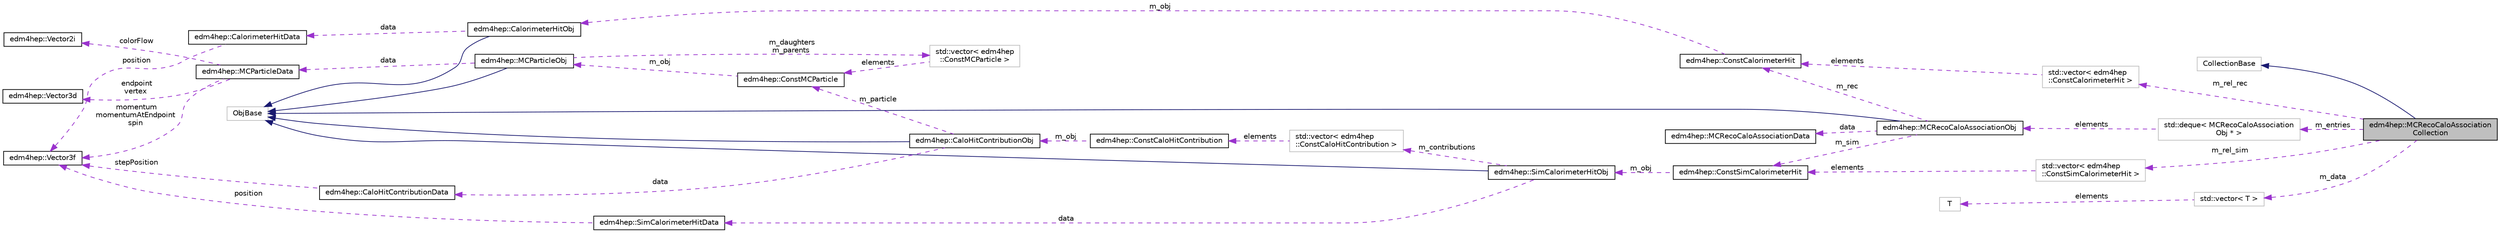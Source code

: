 digraph "edm4hep::MCRecoCaloAssociationCollection"
{
 // LATEX_PDF_SIZE
  edge [fontname="Helvetica",fontsize="10",labelfontname="Helvetica",labelfontsize="10"];
  node [fontname="Helvetica",fontsize="10",shape=record];
  rankdir="LR";
  Node1 [label="edm4hep::MCRecoCaloAssociation\lCollection",height=0.2,width=0.4,color="black", fillcolor="grey75", style="filled", fontcolor="black",tooltip="A Collection is identified by an ID."];
  Node2 -> Node1 [dir="back",color="midnightblue",fontsize="10",style="solid",fontname="Helvetica"];
  Node2 [label="CollectionBase",height=0.2,width=0.4,color="grey75", fillcolor="white", style="filled",tooltip=" "];
  Node3 -> Node1 [dir="back",color="darkorchid3",fontsize="10",style="dashed",label=" m_rel_sim" ,fontname="Helvetica"];
  Node3 [label="std::vector\< edm4hep\l::ConstSimCalorimeterHit \>",height=0.2,width=0.4,color="grey75", fillcolor="white", style="filled",tooltip=" "];
  Node4 -> Node3 [dir="back",color="darkorchid3",fontsize="10",style="dashed",label=" elements" ,fontname="Helvetica"];
  Node4 [label="edm4hep::ConstSimCalorimeterHit",height=0.2,width=0.4,color="black", fillcolor="white", style="filled",URL="$classedm4hep_1_1_const_sim_calorimeter_hit.html",tooltip="Simulated calorimeter hit."];
  Node5 -> Node4 [dir="back",color="darkorchid3",fontsize="10",style="dashed",label=" m_obj" ,fontname="Helvetica"];
  Node5 [label="edm4hep::SimCalorimeterHitObj",height=0.2,width=0.4,color="black", fillcolor="white", style="filled",URL="$classedm4hep_1_1_sim_calorimeter_hit_obj.html",tooltip=" "];
  Node6 -> Node5 [dir="back",color="midnightblue",fontsize="10",style="solid",fontname="Helvetica"];
  Node6 [label="ObjBase",height=0.2,width=0.4,color="grey75", fillcolor="white", style="filled",tooltip=" "];
  Node7 -> Node5 [dir="back",color="darkorchid3",fontsize="10",style="dashed",label=" m_contributions" ,fontname="Helvetica"];
  Node7 [label="std::vector\< edm4hep\l::ConstCaloHitContribution \>",height=0.2,width=0.4,color="grey75", fillcolor="white", style="filled",tooltip=" "];
  Node8 -> Node7 [dir="back",color="darkorchid3",fontsize="10",style="dashed",label=" elements" ,fontname="Helvetica"];
  Node8 [label="edm4hep::ConstCaloHitContribution",height=0.2,width=0.4,color="black", fillcolor="white", style="filled",URL="$classedm4hep_1_1_const_calo_hit_contribution.html",tooltip="Monte Carlo contribution to SimCalorimeterHit."];
  Node9 -> Node8 [dir="back",color="darkorchid3",fontsize="10",style="dashed",label=" m_obj" ,fontname="Helvetica"];
  Node9 [label="edm4hep::CaloHitContributionObj",height=0.2,width=0.4,color="black", fillcolor="white", style="filled",URL="$classedm4hep_1_1_calo_hit_contribution_obj.html",tooltip=" "];
  Node6 -> Node9 [dir="back",color="midnightblue",fontsize="10",style="solid",fontname="Helvetica"];
  Node10 -> Node9 [dir="back",color="darkorchid3",fontsize="10",style="dashed",label=" m_particle" ,fontname="Helvetica"];
  Node10 [label="edm4hep::ConstMCParticle",height=0.2,width=0.4,color="black", fillcolor="white", style="filled",URL="$classedm4hep_1_1_const_m_c_particle.html",tooltip="The Monte Carlo particle - based on the lcio::MCParticle."];
  Node11 -> Node10 [dir="back",color="darkorchid3",fontsize="10",style="dashed",label=" m_obj" ,fontname="Helvetica"];
  Node11 [label="edm4hep::MCParticleObj",height=0.2,width=0.4,color="black", fillcolor="white", style="filled",URL="$classedm4hep_1_1_m_c_particle_obj.html",tooltip=" "];
  Node6 -> Node11 [dir="back",color="midnightblue",fontsize="10",style="solid",fontname="Helvetica"];
  Node12 -> Node11 [dir="back",color="darkorchid3",fontsize="10",style="dashed",label=" data" ,fontname="Helvetica"];
  Node12 [label="edm4hep::MCParticleData",height=0.2,width=0.4,color="black", fillcolor="white", style="filled",URL="$classedm4hep_1_1_m_c_particle_data.html",tooltip="The Monte Carlo particle - based on the lcio::MCParticle."];
  Node13 -> Node12 [dir="back",color="darkorchid3",fontsize="10",style="dashed",label=" endpoint\nvertex" ,fontname="Helvetica"];
  Node13 [label="edm4hep::Vector3d",height=0.2,width=0.4,color="black", fillcolor="white", style="filled",URL="$classedm4hep_1_1_vector3d.html",tooltip=" "];
  Node14 -> Node12 [dir="back",color="darkorchid3",fontsize="10",style="dashed",label=" momentum\nmomentumAtEndpoint\nspin" ,fontname="Helvetica"];
  Node14 [label="edm4hep::Vector3f",height=0.2,width=0.4,color="black", fillcolor="white", style="filled",URL="$classedm4hep_1_1_vector3f.html",tooltip=" "];
  Node15 -> Node12 [dir="back",color="darkorchid3",fontsize="10",style="dashed",label=" colorFlow" ,fontname="Helvetica"];
  Node15 [label="edm4hep::Vector2i",height=0.2,width=0.4,color="black", fillcolor="white", style="filled",URL="$classedm4hep_1_1_vector2i.html",tooltip=" "];
  Node16 -> Node11 [dir="back",color="darkorchid3",fontsize="10",style="dashed",label=" m_daughters\nm_parents" ,fontname="Helvetica"];
  Node16 [label="std::vector\< edm4hep\l::ConstMCParticle \>",height=0.2,width=0.4,color="grey75", fillcolor="white", style="filled",tooltip=" "];
  Node10 -> Node16 [dir="back",color="darkorchid3",fontsize="10",style="dashed",label=" elements" ,fontname="Helvetica"];
  Node17 -> Node9 [dir="back",color="darkorchid3",fontsize="10",style="dashed",label=" data" ,fontname="Helvetica"];
  Node17 [label="edm4hep::CaloHitContributionData",height=0.2,width=0.4,color="black", fillcolor="white", style="filled",URL="$classedm4hep_1_1_calo_hit_contribution_data.html",tooltip="Monte Carlo contribution to SimCalorimeterHit."];
  Node14 -> Node17 [dir="back",color="darkorchid3",fontsize="10",style="dashed",label=" stepPosition" ,fontname="Helvetica"];
  Node18 -> Node5 [dir="back",color="darkorchid3",fontsize="10",style="dashed",label=" data" ,fontname="Helvetica"];
  Node18 [label="edm4hep::SimCalorimeterHitData",height=0.2,width=0.4,color="black", fillcolor="white", style="filled",URL="$classedm4hep_1_1_sim_calorimeter_hit_data.html",tooltip="Simulated calorimeter hit."];
  Node14 -> Node18 [dir="back",color="darkorchid3",fontsize="10",style="dashed",label=" position" ,fontname="Helvetica"];
  Node19 -> Node1 [dir="back",color="darkorchid3",fontsize="10",style="dashed",label=" m_rel_rec" ,fontname="Helvetica"];
  Node19 [label="std::vector\< edm4hep\l::ConstCalorimeterHit \>",height=0.2,width=0.4,color="grey75", fillcolor="white", style="filled",tooltip=" "];
  Node20 -> Node19 [dir="back",color="darkorchid3",fontsize="10",style="dashed",label=" elements" ,fontname="Helvetica"];
  Node20 [label="edm4hep::ConstCalorimeterHit",height=0.2,width=0.4,color="black", fillcolor="white", style="filled",URL="$classedm4hep_1_1_const_calorimeter_hit.html",tooltip="Calorimeter hit."];
  Node21 -> Node20 [dir="back",color="darkorchid3",fontsize="10",style="dashed",label=" m_obj" ,fontname="Helvetica"];
  Node21 [label="edm4hep::CalorimeterHitObj",height=0.2,width=0.4,color="black", fillcolor="white", style="filled",URL="$classedm4hep_1_1_calorimeter_hit_obj.html",tooltip=" "];
  Node6 -> Node21 [dir="back",color="midnightblue",fontsize="10",style="solid",fontname="Helvetica"];
  Node22 -> Node21 [dir="back",color="darkorchid3",fontsize="10",style="dashed",label=" data" ,fontname="Helvetica"];
  Node22 [label="edm4hep::CalorimeterHitData",height=0.2,width=0.4,color="black", fillcolor="white", style="filled",URL="$classedm4hep_1_1_calorimeter_hit_data.html",tooltip="Calorimeter hit."];
  Node14 -> Node22 [dir="back",color="darkorchid3",fontsize="10",style="dashed",label=" position" ,fontname="Helvetica"];
  Node23 -> Node1 [dir="back",color="darkorchid3",fontsize="10",style="dashed",label=" m_entries" ,fontname="Helvetica"];
  Node23 [label="std::deque\< MCRecoCaloAssociation\lObj * \>",height=0.2,width=0.4,color="grey75", fillcolor="white", style="filled",tooltip=" "];
  Node24 -> Node23 [dir="back",color="darkorchid3",fontsize="10",style="dashed",label=" elements" ,fontname="Helvetica"];
  Node24 [label="edm4hep::MCRecoCaloAssociationObj",height=0.2,width=0.4,color="black", fillcolor="white", style="filled",URL="$classedm4hep_1_1_m_c_reco_calo_association_obj.html",tooltip=" "];
  Node6 -> Node24 [dir="back",color="midnightblue",fontsize="10",style="solid",fontname="Helvetica"];
  Node20 -> Node24 [dir="back",color="darkorchid3",fontsize="10",style="dashed",label=" m_rec" ,fontname="Helvetica"];
  Node25 -> Node24 [dir="back",color="darkorchid3",fontsize="10",style="dashed",label=" data" ,fontname="Helvetica"];
  Node25 [label="edm4hep::MCRecoCaloAssociationData",height=0.2,width=0.4,color="black", fillcolor="white", style="filled",URL="$classedm4hep_1_1_m_c_reco_calo_association_data.html",tooltip="Association between a CaloHit and the corresponding simulated CaloHit."];
  Node4 -> Node24 [dir="back",color="darkorchid3",fontsize="10",style="dashed",label=" m_sim" ,fontname="Helvetica"];
  Node26 -> Node1 [dir="back",color="darkorchid3",fontsize="10",style="dashed",label=" m_data" ,fontname="Helvetica"];
  Node26 [label="std::vector\< T \>",height=0.2,width=0.4,color="grey75", fillcolor="white", style="filled",tooltip="STL class."];
  Node27 -> Node26 [dir="back",color="darkorchid3",fontsize="10",style="dashed",label=" elements" ,fontname="Helvetica"];
  Node27 [label="T",height=0.2,width=0.4,color="grey75", fillcolor="white", style="filled",tooltip=" "];
}
